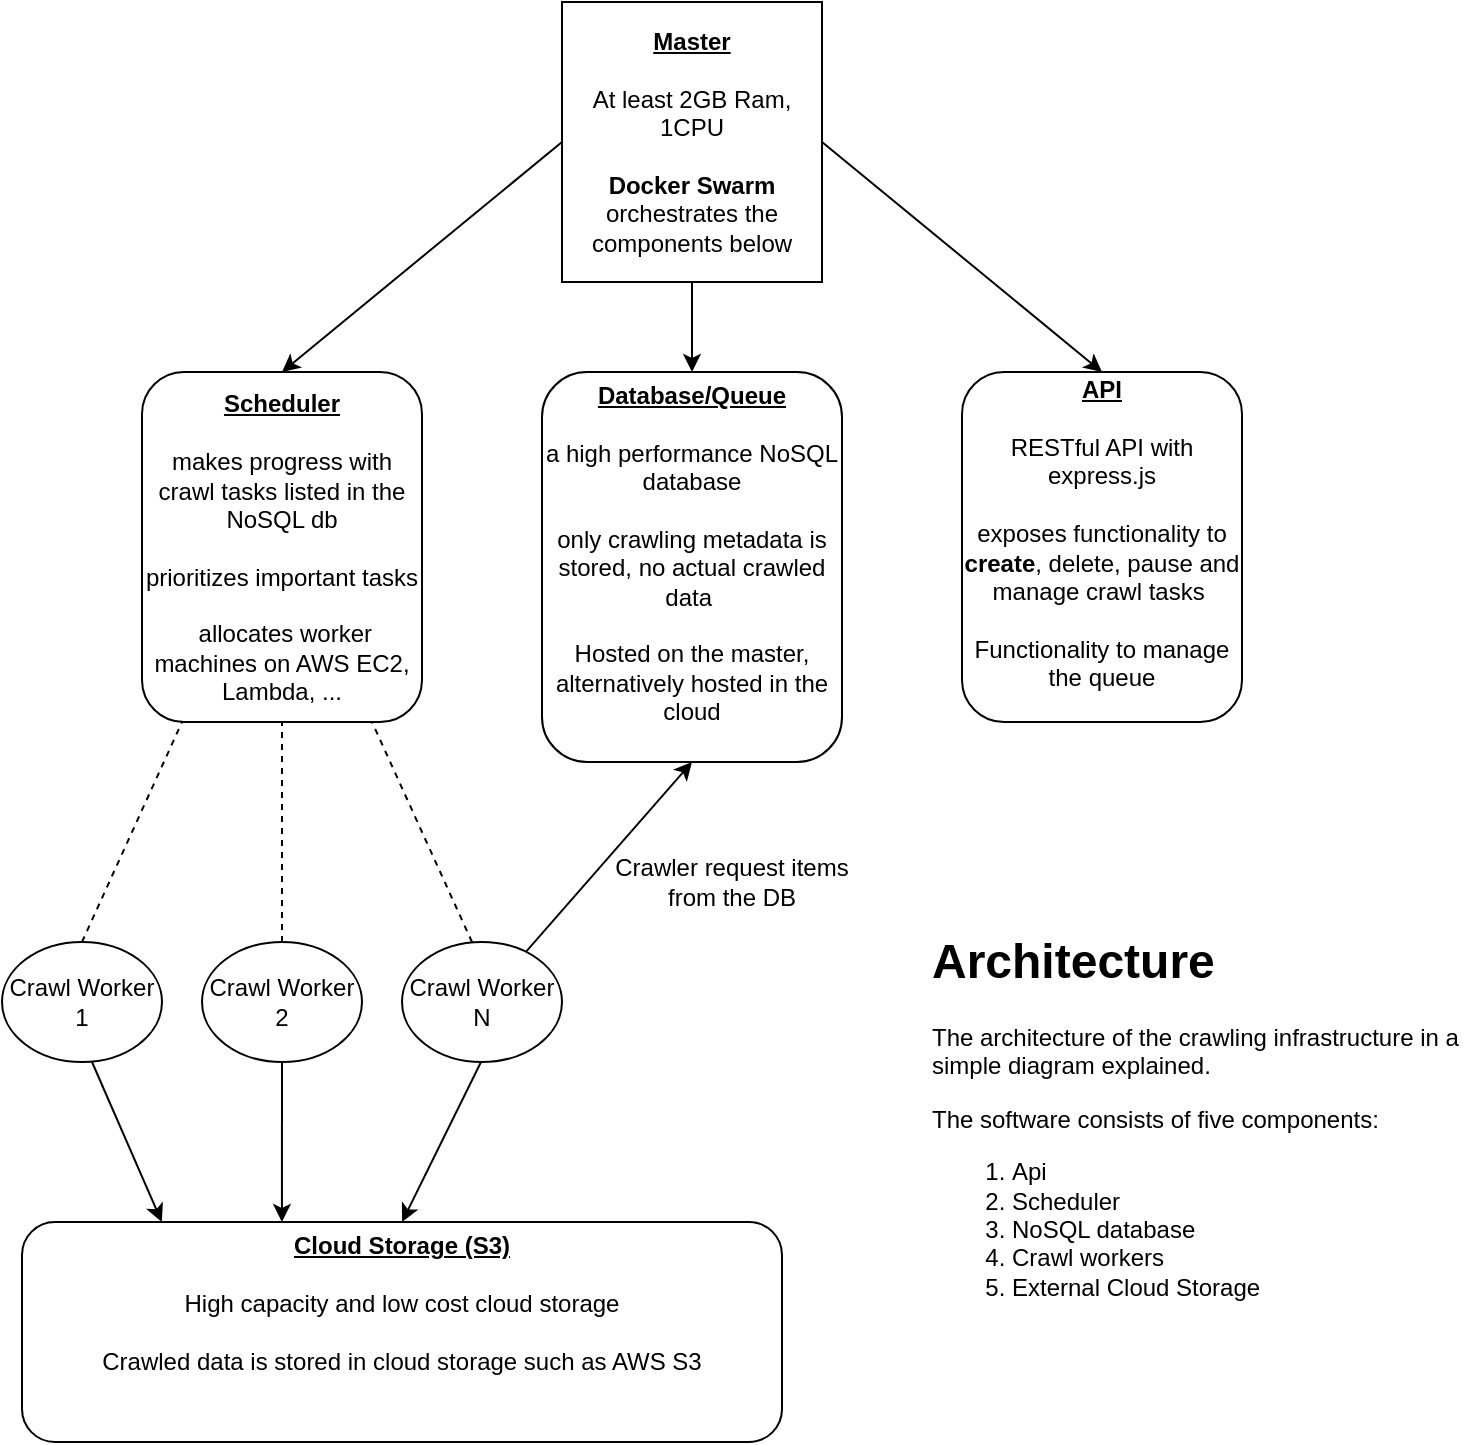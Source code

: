 <mxfile version="12.1.3" pages="1"><diagram id="inm7GrJODX62AB-nKiS6" name="Page-1"><mxGraphModel dx="1656" dy="699" grid="1" gridSize="10" guides="1" tooltips="1" connect="1" arrows="1" fold="1" page="1" pageScale="1" pageWidth="827" pageHeight="1169" math="0" shadow="0"><root><mxCell id="0"/><mxCell id="1" parent="0"/><mxCell id="oP-sjiaj5YARs_gBUbjP-1" value="&lt;b&gt;&lt;u&gt;Master&lt;br&gt;&lt;/u&gt;&lt;/b&gt;&lt;br&gt;At least 2GB Ram, 1CPU&lt;br&gt;&lt;br&gt;&lt;b&gt;Docker Swarm&lt;/b&gt; orchestrates the components below" style="rounded=0;whiteSpace=wrap;html=1;" vertex="1" parent="1"><mxGeometry x="330" y="190" width="130" height="140" as="geometry"/></mxCell><mxCell id="oP-sjiaj5YARs_gBUbjP-2" value="" style="endArrow=classic;html=1;entryX=0.5;entryY=0;entryDx=0;entryDy=0;exitX=0;exitY=0.5;exitDx=0;exitDy=0;" edge="1" parent="1" source="oP-sjiaj5YARs_gBUbjP-1" target="oP-sjiaj5YARs_gBUbjP-5"><mxGeometry width="50" height="50" relative="1" as="geometry"><mxPoint x="326" y="280" as="sourcePoint"/><mxPoint x="250" y="370" as="targetPoint"/></mxGeometry></mxCell><mxCell id="oP-sjiaj5YARs_gBUbjP-4" value="" style="endArrow=classic;html=1;entryX=0.5;entryY=0;entryDx=0;entryDy=0;exitX=1;exitY=0.5;exitDx=0;exitDy=0;" edge="1" parent="1" source="oP-sjiaj5YARs_gBUbjP-1" target="oP-sjiaj5YARs_gBUbjP-6"><mxGeometry width="50" height="50" relative="1" as="geometry"><mxPoint x="462" y="272" as="sourcePoint"/><mxPoint x="530" y="370" as="targetPoint"/></mxGeometry></mxCell><mxCell id="oP-sjiaj5YARs_gBUbjP-5" value="&lt;b&gt;&lt;u&gt;Scheduler&lt;br&gt;&lt;/u&gt;&lt;/b&gt;&lt;br&gt;makes progress with crawl tasks listed in the NoSQL db&lt;br&gt;&lt;br&gt;prioritizes important tasks&lt;br&gt;&lt;br&gt;&amp;nbsp;allocates worker machines on AWS EC2, Lambda, ..." style="rounded=1;whiteSpace=wrap;html=1;" vertex="1" parent="1"><mxGeometry x="120" y="375" width="140" height="175" as="geometry"/></mxCell><mxCell id="oP-sjiaj5YARs_gBUbjP-6" value="&lt;b&gt;&lt;u&gt;API&lt;br&gt;&lt;/u&gt;&lt;/b&gt;&lt;br&gt;RESTful API with express.js&lt;br&gt;&lt;br&gt;exposes functionality to &lt;b&gt;create&lt;/b&gt;, delete, pause and manage crawl tasks&amp;nbsp;&lt;br&gt;&lt;br&gt;Functionality to manage the queue&lt;br&gt;&amp;nbsp;" style="rounded=1;whiteSpace=wrap;html=1;" vertex="1" parent="1"><mxGeometry x="530" y="375" width="140" height="175" as="geometry"/></mxCell><mxCell id="oP-sjiaj5YARs_gBUbjP-7" value="&lt;b&gt;&lt;u&gt;Database/Queue&lt;br&gt;&lt;/u&gt;&lt;/b&gt;&lt;br&gt;a high performance NoSQL database&lt;br&gt;&lt;br&gt;only crawling metadata is stored, no actual crawled data&amp;nbsp;&lt;br&gt;&lt;br&gt;Hosted on the master, alternatively hosted in the cloud&lt;br&gt;&amp;nbsp;" style="rounded=1;whiteSpace=wrap;html=1;" vertex="1" parent="1"><mxGeometry x="320" y="375" width="150" height="195" as="geometry"/></mxCell><mxCell id="oP-sjiaj5YARs_gBUbjP-8" value="" style="endArrow=classic;html=1;exitX=0.5;exitY=1;exitDx=0;exitDy=0;entryX=0.5;entryY=0;entryDx=0;entryDy=0;" edge="1" parent="1" source="oP-sjiaj5YARs_gBUbjP-1" target="oP-sjiaj5YARs_gBUbjP-7"><mxGeometry width="50" height="50" relative="1" as="geometry"><mxPoint x="380" y="320" as="sourcePoint"/><mxPoint x="390" y="370" as="targetPoint"/></mxGeometry></mxCell><mxCell id="oP-sjiaj5YARs_gBUbjP-12" value="" style="endArrow=none;dashed=1;html=1;entryX=0.143;entryY=1;entryDx=0;entryDy=0;entryPerimeter=0;" edge="1" parent="1" target="oP-sjiaj5YARs_gBUbjP-5"><mxGeometry width="50" height="50" relative="1" as="geometry"><mxPoint x="90" y="660" as="sourcePoint"/><mxPoint x="170" y="570" as="targetPoint"/></mxGeometry></mxCell><mxCell id="oP-sjiaj5YARs_gBUbjP-13" value="" style="endArrow=none;dashed=1;html=1;entryX=0.5;entryY=1;entryDx=0;entryDy=0;" edge="1" parent="1" target="oP-sjiaj5YARs_gBUbjP-5"><mxGeometry width="50" height="50" relative="1" as="geometry"><mxPoint x="190" y="660" as="sourcePoint"/><mxPoint x="140" y="680" as="targetPoint"/></mxGeometry></mxCell><mxCell id="oP-sjiaj5YARs_gBUbjP-14" value="" style="endArrow=none;dashed=1;html=1;" edge="1" parent="1"><mxGeometry width="50" height="50" relative="1" as="geometry"><mxPoint x="285" y="660" as="sourcePoint"/><mxPoint x="235" y="550" as="targetPoint"/></mxGeometry></mxCell><mxCell id="oP-sjiaj5YARs_gBUbjP-15" value="Crawl Worker 1" style="ellipse;whiteSpace=wrap;html=1;" vertex="1" parent="1"><mxGeometry x="50" y="660" width="80" height="60" as="geometry"/></mxCell><mxCell id="oP-sjiaj5YARs_gBUbjP-16" value="Crawl Worker 2" style="ellipse;whiteSpace=wrap;html=1;" vertex="1" parent="1"><mxGeometry x="150" y="660" width="80" height="60" as="geometry"/></mxCell><mxCell id="oP-sjiaj5YARs_gBUbjP-17" value="Crawl Worker N" style="ellipse;whiteSpace=wrap;html=1;" vertex="1" parent="1"><mxGeometry x="250" y="660" width="80" height="60" as="geometry"/></mxCell><mxCell id="oP-sjiaj5YARs_gBUbjP-18" value="" style="endArrow=classic;html=1;" edge="1" parent="1" source="oP-sjiaj5YARs_gBUbjP-17"><mxGeometry width="50" height="50" relative="1" as="geometry"><mxPoint x="306.52" y="659.36" as="sourcePoint"/><mxPoint x="395" y="570" as="targetPoint"/></mxGeometry></mxCell><mxCell id="oP-sjiaj5YARs_gBUbjP-20" value="Crawler request items from the DB" style="text;html=1;strokeColor=none;fillColor=none;align=center;verticalAlign=middle;whiteSpace=wrap;rounded=0;" vertex="1" parent="1"><mxGeometry x="350" y="610" width="130" height="40" as="geometry"/></mxCell><mxCell id="oP-sjiaj5YARs_gBUbjP-26" value="&lt;b&gt;&lt;u&gt;Cloud Storage (S3)&lt;br&gt;&lt;/u&gt;&lt;/b&gt;&lt;br&gt;High capacity and low cost cloud storage&lt;br&gt;&lt;br&gt;Crawled data is stored in cloud storage such as AWS S3&lt;br&gt;&lt;br&gt;&amp;nbsp;" style="rounded=1;whiteSpace=wrap;html=1;" vertex="1" parent="1"><mxGeometry x="60" y="800" width="380" height="110" as="geometry"/></mxCell><mxCell id="oP-sjiaj5YARs_gBUbjP-27" value="" style="endArrow=classic;html=1;entryX=0.184;entryY=0;entryDx=0;entryDy=0;entryPerimeter=0;" edge="1" parent="1" target="oP-sjiaj5YARs_gBUbjP-26"><mxGeometry width="50" height="50" relative="1" as="geometry"><mxPoint x="95" y="720" as="sourcePoint"/><mxPoint x="165" y="820" as="targetPoint"/></mxGeometry></mxCell><mxCell id="oP-sjiaj5YARs_gBUbjP-28" value="" style="endArrow=classic;html=1;entryX=0.342;entryY=0;entryDx=0;entryDy=0;entryPerimeter=0;" edge="1" parent="1" target="oP-sjiaj5YARs_gBUbjP-26"><mxGeometry width="50" height="50" relative="1" as="geometry"><mxPoint x="190" y="720" as="sourcePoint"/><mxPoint x="190" y="790" as="targetPoint"/></mxGeometry></mxCell><mxCell id="oP-sjiaj5YARs_gBUbjP-29" value="" style="endArrow=classic;html=1;entryX=0.5;entryY=0;entryDx=0;entryDy=0;" edge="1" parent="1" target="oP-sjiaj5YARs_gBUbjP-26"><mxGeometry width="50" height="50" relative="1" as="geometry"><mxPoint x="289.5" y="720" as="sourcePoint"/><mxPoint x="289.5" y="790" as="targetPoint"/></mxGeometry></mxCell><mxCell id="oP-sjiaj5YARs_gBUbjP-30" value="&lt;h1&gt;Architecture&lt;/h1&gt;&lt;p&gt;The architecture of the crawling infrastructure in a simple diagram explained.&lt;/p&gt;&lt;p&gt;The software consists of five components:&lt;/p&gt;&lt;p&gt;&lt;/p&gt;&lt;ol&gt;&lt;li&gt;Api&lt;/li&gt;&lt;li&gt;Scheduler&lt;/li&gt;&lt;li&gt;NoSQL database&lt;/li&gt;&lt;li&gt;Crawl workers&lt;/li&gt;&lt;li&gt;External Cloud Storage&lt;/li&gt;&lt;/ol&gt;&lt;p&gt;&lt;/p&gt;" style="text;html=1;strokeColor=none;fillColor=none;spacing=5;spacingTop=-20;whiteSpace=wrap;overflow=hidden;rounded=0;" vertex="1" parent="1"><mxGeometry x="510" y="650" width="280" height="200" as="geometry"/></mxCell></root></mxGraphModel></diagram></mxfile>